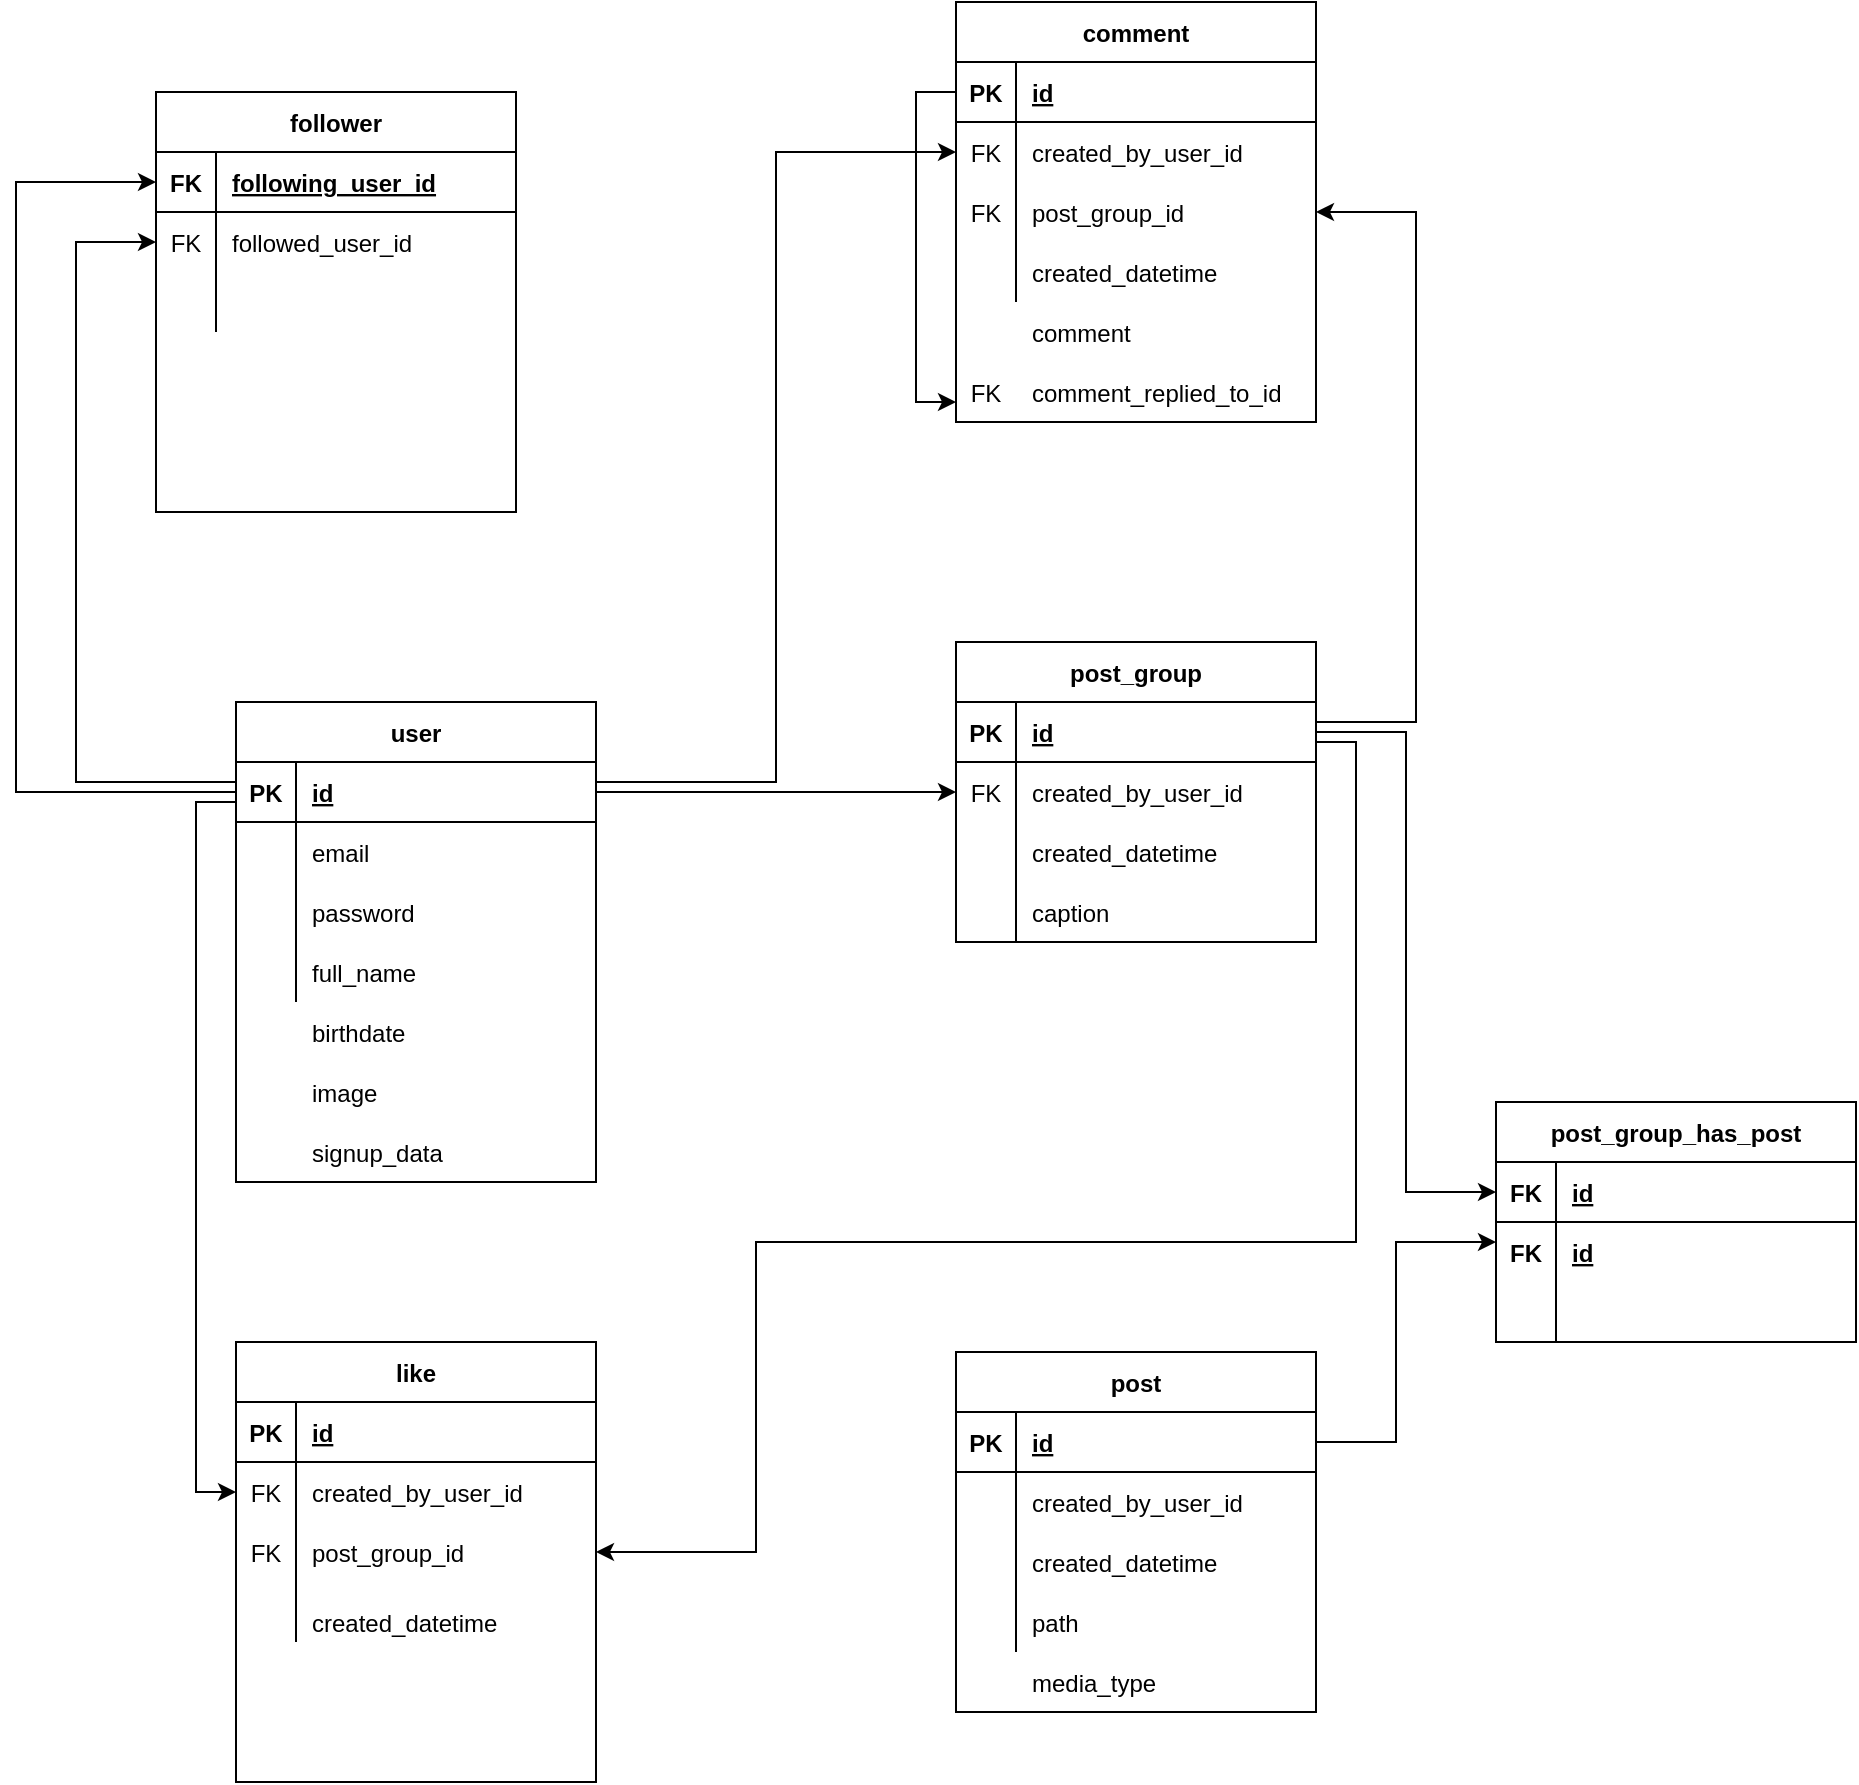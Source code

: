 <mxfile version="20.8.1" type="device"><diagram id="n9DE9smfEkgQzYJsBdhr" name="หน้า-1"><mxGraphModel dx="771" dy="1524" grid="1" gridSize="10" guides="1" tooltips="1" connect="1" arrows="1" fold="1" page="1" pageScale="1" pageWidth="827" pageHeight="1169" math="0" shadow="0"><root><mxCell id="0"/><mxCell id="1" parent="0"/><mxCell id="JcZZN16-O_PrBwROxKfJ-8" value="user" style="shape=table;startSize=30;container=1;collapsible=1;childLayout=tableLayout;fixedRows=1;rowLines=0;fontStyle=1;align=center;resizeLast=1;" vertex="1" parent="1"><mxGeometry x="340" y="310" width="180" height="240" as="geometry"/></mxCell><mxCell id="JcZZN16-O_PrBwROxKfJ-9" value="" style="shape=tableRow;horizontal=0;startSize=0;swimlaneHead=0;swimlaneBody=0;fillColor=none;collapsible=0;dropTarget=0;points=[[0,0.5],[1,0.5]];portConstraint=eastwest;top=0;left=0;right=0;bottom=1;" vertex="1" parent="JcZZN16-O_PrBwROxKfJ-8"><mxGeometry y="30" width="180" height="30" as="geometry"/></mxCell><mxCell id="JcZZN16-O_PrBwROxKfJ-10" value="PK" style="shape=partialRectangle;connectable=0;fillColor=none;top=0;left=0;bottom=0;right=0;fontStyle=1;overflow=hidden;" vertex="1" parent="JcZZN16-O_PrBwROxKfJ-9"><mxGeometry width="30" height="30" as="geometry"><mxRectangle width="30" height="30" as="alternateBounds"/></mxGeometry></mxCell><mxCell id="JcZZN16-O_PrBwROxKfJ-11" value="id" style="shape=partialRectangle;connectable=0;fillColor=none;top=0;left=0;bottom=0;right=0;align=left;spacingLeft=6;fontStyle=5;overflow=hidden;" vertex="1" parent="JcZZN16-O_PrBwROxKfJ-9"><mxGeometry x="30" width="150" height="30" as="geometry"><mxRectangle width="150" height="30" as="alternateBounds"/></mxGeometry></mxCell><mxCell id="JcZZN16-O_PrBwROxKfJ-18" value="" style="shape=tableRow;horizontal=0;startSize=0;swimlaneHead=0;swimlaneBody=0;fillColor=none;collapsible=0;dropTarget=0;points=[[0,0.5],[1,0.5]];portConstraint=eastwest;top=0;left=0;right=0;bottom=0;" vertex="1" parent="JcZZN16-O_PrBwROxKfJ-8"><mxGeometry y="60" width="180" height="30" as="geometry"/></mxCell><mxCell id="JcZZN16-O_PrBwROxKfJ-19" value="" style="shape=partialRectangle;connectable=0;fillColor=none;top=0;left=0;bottom=0;right=0;editable=1;overflow=hidden;" vertex="1" parent="JcZZN16-O_PrBwROxKfJ-18"><mxGeometry width="30" height="30" as="geometry"><mxRectangle width="30" height="30" as="alternateBounds"/></mxGeometry></mxCell><mxCell id="JcZZN16-O_PrBwROxKfJ-20" value="email" style="shape=partialRectangle;connectable=0;fillColor=none;top=0;left=0;bottom=0;right=0;align=left;spacingLeft=6;overflow=hidden;" vertex="1" parent="JcZZN16-O_PrBwROxKfJ-18"><mxGeometry x="30" width="150" height="30" as="geometry"><mxRectangle width="150" height="30" as="alternateBounds"/></mxGeometry></mxCell><mxCell id="JcZZN16-O_PrBwROxKfJ-12" value="" style="shape=tableRow;horizontal=0;startSize=0;swimlaneHead=0;swimlaneBody=0;fillColor=none;collapsible=0;dropTarget=0;points=[[0,0.5],[1,0.5]];portConstraint=eastwest;top=0;left=0;right=0;bottom=0;" vertex="1" parent="JcZZN16-O_PrBwROxKfJ-8"><mxGeometry y="90" width="180" height="30" as="geometry"/></mxCell><mxCell id="JcZZN16-O_PrBwROxKfJ-13" value="" style="shape=partialRectangle;connectable=0;fillColor=none;top=0;left=0;bottom=0;right=0;editable=1;overflow=hidden;" vertex="1" parent="JcZZN16-O_PrBwROxKfJ-12"><mxGeometry width="30" height="30" as="geometry"><mxRectangle width="30" height="30" as="alternateBounds"/></mxGeometry></mxCell><mxCell id="JcZZN16-O_PrBwROxKfJ-14" value="password" style="shape=partialRectangle;connectable=0;fillColor=none;top=0;left=0;bottom=0;right=0;align=left;spacingLeft=6;overflow=hidden;" vertex="1" parent="JcZZN16-O_PrBwROxKfJ-12"><mxGeometry x="30" width="150" height="30" as="geometry"><mxRectangle width="150" height="30" as="alternateBounds"/></mxGeometry></mxCell><mxCell id="JcZZN16-O_PrBwROxKfJ-15" value="" style="shape=tableRow;horizontal=0;startSize=0;swimlaneHead=0;swimlaneBody=0;fillColor=none;collapsible=0;dropTarget=0;points=[[0,0.5],[1,0.5]];portConstraint=eastwest;top=0;left=0;right=0;bottom=0;" vertex="1" parent="JcZZN16-O_PrBwROxKfJ-8"><mxGeometry y="120" width="180" height="30" as="geometry"/></mxCell><mxCell id="JcZZN16-O_PrBwROxKfJ-16" value="" style="shape=partialRectangle;connectable=0;fillColor=none;top=0;left=0;bottom=0;right=0;editable=1;overflow=hidden;" vertex="1" parent="JcZZN16-O_PrBwROxKfJ-15"><mxGeometry width="30" height="30" as="geometry"><mxRectangle width="30" height="30" as="alternateBounds"/></mxGeometry></mxCell><mxCell id="JcZZN16-O_PrBwROxKfJ-17" value="full_name" style="shape=partialRectangle;connectable=0;fillColor=none;top=0;left=0;bottom=0;right=0;align=left;spacingLeft=6;overflow=hidden;" vertex="1" parent="JcZZN16-O_PrBwROxKfJ-15"><mxGeometry x="30" width="150" height="30" as="geometry"><mxRectangle width="150" height="30" as="alternateBounds"/></mxGeometry></mxCell><mxCell id="JcZZN16-O_PrBwROxKfJ-25" value="post_group" style="shape=table;startSize=30;container=1;collapsible=1;childLayout=tableLayout;fixedRows=1;rowLines=0;fontStyle=1;align=center;resizeLast=1;" vertex="1" parent="1"><mxGeometry x="700" y="280" width="180" height="150" as="geometry"/></mxCell><mxCell id="JcZZN16-O_PrBwROxKfJ-26" value="" style="shape=tableRow;horizontal=0;startSize=0;swimlaneHead=0;swimlaneBody=0;fillColor=none;collapsible=0;dropTarget=0;points=[[0,0.5],[1,0.5]];portConstraint=eastwest;top=0;left=0;right=0;bottom=1;" vertex="1" parent="JcZZN16-O_PrBwROxKfJ-25"><mxGeometry y="30" width="180" height="30" as="geometry"/></mxCell><mxCell id="JcZZN16-O_PrBwROxKfJ-27" value="PK" style="shape=partialRectangle;connectable=0;fillColor=none;top=0;left=0;bottom=0;right=0;fontStyle=1;overflow=hidden;" vertex="1" parent="JcZZN16-O_PrBwROxKfJ-26"><mxGeometry width="30" height="30" as="geometry"><mxRectangle width="30" height="30" as="alternateBounds"/></mxGeometry></mxCell><mxCell id="JcZZN16-O_PrBwROxKfJ-28" value="id" style="shape=partialRectangle;connectable=0;fillColor=none;top=0;left=0;bottom=0;right=0;align=left;spacingLeft=6;fontStyle=5;overflow=hidden;" vertex="1" parent="JcZZN16-O_PrBwROxKfJ-26"><mxGeometry x="30" width="150" height="30" as="geometry"><mxRectangle width="150" height="30" as="alternateBounds"/></mxGeometry></mxCell><mxCell id="JcZZN16-O_PrBwROxKfJ-29" value="" style="shape=tableRow;horizontal=0;startSize=0;swimlaneHead=0;swimlaneBody=0;fillColor=none;collapsible=0;dropTarget=0;points=[[0,0.5],[1,0.5]];portConstraint=eastwest;top=0;left=0;right=0;bottom=0;" vertex="1" parent="JcZZN16-O_PrBwROxKfJ-25"><mxGeometry y="60" width="180" height="30" as="geometry"/></mxCell><mxCell id="JcZZN16-O_PrBwROxKfJ-30" value="FK" style="shape=partialRectangle;connectable=0;fillColor=none;top=0;left=0;bottom=0;right=0;editable=1;overflow=hidden;" vertex="1" parent="JcZZN16-O_PrBwROxKfJ-29"><mxGeometry width="30" height="30" as="geometry"><mxRectangle width="30" height="30" as="alternateBounds"/></mxGeometry></mxCell><mxCell id="JcZZN16-O_PrBwROxKfJ-31" value="created_by_user_id" style="shape=partialRectangle;connectable=0;fillColor=none;top=0;left=0;bottom=0;right=0;align=left;spacingLeft=6;overflow=hidden;" vertex="1" parent="JcZZN16-O_PrBwROxKfJ-29"><mxGeometry x="30" width="150" height="30" as="geometry"><mxRectangle width="150" height="30" as="alternateBounds"/></mxGeometry></mxCell><mxCell id="JcZZN16-O_PrBwROxKfJ-32" value="" style="shape=tableRow;horizontal=0;startSize=0;swimlaneHead=0;swimlaneBody=0;fillColor=none;collapsible=0;dropTarget=0;points=[[0,0.5],[1,0.5]];portConstraint=eastwest;top=0;left=0;right=0;bottom=0;" vertex="1" parent="JcZZN16-O_PrBwROxKfJ-25"><mxGeometry y="90" width="180" height="30" as="geometry"/></mxCell><mxCell id="JcZZN16-O_PrBwROxKfJ-33" value="" style="shape=partialRectangle;connectable=0;fillColor=none;top=0;left=0;bottom=0;right=0;editable=1;overflow=hidden;" vertex="1" parent="JcZZN16-O_PrBwROxKfJ-32"><mxGeometry width="30" height="30" as="geometry"><mxRectangle width="30" height="30" as="alternateBounds"/></mxGeometry></mxCell><mxCell id="JcZZN16-O_PrBwROxKfJ-34" value="created_datetime" style="shape=partialRectangle;connectable=0;fillColor=none;top=0;left=0;bottom=0;right=0;align=left;spacingLeft=6;overflow=hidden;" vertex="1" parent="JcZZN16-O_PrBwROxKfJ-32"><mxGeometry x="30" width="150" height="30" as="geometry"><mxRectangle width="150" height="30" as="alternateBounds"/></mxGeometry></mxCell><mxCell id="JcZZN16-O_PrBwROxKfJ-35" value="" style="shape=tableRow;horizontal=0;startSize=0;swimlaneHead=0;swimlaneBody=0;fillColor=none;collapsible=0;dropTarget=0;points=[[0,0.5],[1,0.5]];portConstraint=eastwest;top=0;left=0;right=0;bottom=0;" vertex="1" parent="JcZZN16-O_PrBwROxKfJ-25"><mxGeometry y="120" width="180" height="30" as="geometry"/></mxCell><mxCell id="JcZZN16-O_PrBwROxKfJ-36" value="" style="shape=partialRectangle;connectable=0;fillColor=none;top=0;left=0;bottom=0;right=0;editable=1;overflow=hidden;" vertex="1" parent="JcZZN16-O_PrBwROxKfJ-35"><mxGeometry width="30" height="30" as="geometry"><mxRectangle width="30" height="30" as="alternateBounds"/></mxGeometry></mxCell><mxCell id="JcZZN16-O_PrBwROxKfJ-37" value="caption" style="shape=partialRectangle;connectable=0;fillColor=none;top=0;left=0;bottom=0;right=0;align=left;spacingLeft=6;overflow=hidden;" vertex="1" parent="JcZZN16-O_PrBwROxKfJ-35"><mxGeometry x="30" width="150" height="30" as="geometry"><mxRectangle width="150" height="30" as="alternateBounds"/></mxGeometry></mxCell><mxCell id="JcZZN16-O_PrBwROxKfJ-40" value="birthdate" style="shape=partialRectangle;connectable=0;fillColor=none;top=0;left=0;bottom=0;right=0;align=left;spacingLeft=6;overflow=hidden;" vertex="1" parent="1"><mxGeometry x="370" y="460" width="150" height="30" as="geometry"><mxRectangle width="150" height="30" as="alternateBounds"/></mxGeometry></mxCell><mxCell id="JcZZN16-O_PrBwROxKfJ-41" value="image" style="shape=partialRectangle;connectable=0;fillColor=none;top=0;left=0;bottom=0;right=0;align=left;spacingLeft=6;overflow=hidden;" vertex="1" parent="1"><mxGeometry x="370" y="490" width="150" height="30" as="geometry"><mxRectangle width="150" height="30" as="alternateBounds"/></mxGeometry></mxCell><mxCell id="JcZZN16-O_PrBwROxKfJ-42" value="signup_data" style="shape=partialRectangle;connectable=0;fillColor=none;top=0;left=0;bottom=0;right=0;align=left;spacingLeft=6;overflow=hidden;" vertex="1" parent="1"><mxGeometry x="370" y="520" width="150" height="30" as="geometry"><mxRectangle width="150" height="30" as="alternateBounds"/></mxGeometry></mxCell><mxCell id="JcZZN16-O_PrBwROxKfJ-43" value="post" style="shape=table;startSize=30;container=1;collapsible=1;childLayout=tableLayout;fixedRows=1;rowLines=0;fontStyle=1;align=center;resizeLast=1;" vertex="1" parent="1"><mxGeometry x="700" y="635" width="180" height="180" as="geometry"/></mxCell><mxCell id="JcZZN16-O_PrBwROxKfJ-44" value="" style="shape=tableRow;horizontal=0;startSize=0;swimlaneHead=0;swimlaneBody=0;fillColor=none;collapsible=0;dropTarget=0;points=[[0,0.5],[1,0.5]];portConstraint=eastwest;top=0;left=0;right=0;bottom=1;" vertex="1" parent="JcZZN16-O_PrBwROxKfJ-43"><mxGeometry y="30" width="180" height="30" as="geometry"/></mxCell><mxCell id="JcZZN16-O_PrBwROxKfJ-45" value="PK" style="shape=partialRectangle;connectable=0;fillColor=none;top=0;left=0;bottom=0;right=0;fontStyle=1;overflow=hidden;" vertex="1" parent="JcZZN16-O_PrBwROxKfJ-44"><mxGeometry width="30" height="30" as="geometry"><mxRectangle width="30" height="30" as="alternateBounds"/></mxGeometry></mxCell><mxCell id="JcZZN16-O_PrBwROxKfJ-46" value="id" style="shape=partialRectangle;connectable=0;fillColor=none;top=0;left=0;bottom=0;right=0;align=left;spacingLeft=6;fontStyle=5;overflow=hidden;" vertex="1" parent="JcZZN16-O_PrBwROxKfJ-44"><mxGeometry x="30" width="150" height="30" as="geometry"><mxRectangle width="150" height="30" as="alternateBounds"/></mxGeometry></mxCell><mxCell id="JcZZN16-O_PrBwROxKfJ-47" value="" style="shape=tableRow;horizontal=0;startSize=0;swimlaneHead=0;swimlaneBody=0;fillColor=none;collapsible=0;dropTarget=0;points=[[0,0.5],[1,0.5]];portConstraint=eastwest;top=0;left=0;right=0;bottom=0;" vertex="1" parent="JcZZN16-O_PrBwROxKfJ-43"><mxGeometry y="60" width="180" height="30" as="geometry"/></mxCell><mxCell id="JcZZN16-O_PrBwROxKfJ-48" value="" style="shape=partialRectangle;connectable=0;fillColor=none;top=0;left=0;bottom=0;right=0;editable=1;overflow=hidden;" vertex="1" parent="JcZZN16-O_PrBwROxKfJ-47"><mxGeometry width="30" height="30" as="geometry"><mxRectangle width="30" height="30" as="alternateBounds"/></mxGeometry></mxCell><mxCell id="JcZZN16-O_PrBwROxKfJ-49" value="created_by_user_id" style="shape=partialRectangle;connectable=0;fillColor=none;top=0;left=0;bottom=0;right=0;align=left;spacingLeft=6;overflow=hidden;" vertex="1" parent="JcZZN16-O_PrBwROxKfJ-47"><mxGeometry x="30" width="150" height="30" as="geometry"><mxRectangle width="150" height="30" as="alternateBounds"/></mxGeometry></mxCell><mxCell id="JcZZN16-O_PrBwROxKfJ-50" value="" style="shape=tableRow;horizontal=0;startSize=0;swimlaneHead=0;swimlaneBody=0;fillColor=none;collapsible=0;dropTarget=0;points=[[0,0.5],[1,0.5]];portConstraint=eastwest;top=0;left=0;right=0;bottom=0;" vertex="1" parent="JcZZN16-O_PrBwROxKfJ-43"><mxGeometry y="90" width="180" height="30" as="geometry"/></mxCell><mxCell id="JcZZN16-O_PrBwROxKfJ-51" value="" style="shape=partialRectangle;connectable=0;fillColor=none;top=0;left=0;bottom=0;right=0;editable=1;overflow=hidden;" vertex="1" parent="JcZZN16-O_PrBwROxKfJ-50"><mxGeometry width="30" height="30" as="geometry"><mxRectangle width="30" height="30" as="alternateBounds"/></mxGeometry></mxCell><mxCell id="JcZZN16-O_PrBwROxKfJ-52" value="created_datetime" style="shape=partialRectangle;connectable=0;fillColor=none;top=0;left=0;bottom=0;right=0;align=left;spacingLeft=6;overflow=hidden;" vertex="1" parent="JcZZN16-O_PrBwROxKfJ-50"><mxGeometry x="30" width="150" height="30" as="geometry"><mxRectangle width="150" height="30" as="alternateBounds"/></mxGeometry></mxCell><mxCell id="JcZZN16-O_PrBwROxKfJ-53" value="" style="shape=tableRow;horizontal=0;startSize=0;swimlaneHead=0;swimlaneBody=0;fillColor=none;collapsible=0;dropTarget=0;points=[[0,0.5],[1,0.5]];portConstraint=eastwest;top=0;left=0;right=0;bottom=0;" vertex="1" parent="JcZZN16-O_PrBwROxKfJ-43"><mxGeometry y="120" width="180" height="30" as="geometry"/></mxCell><mxCell id="JcZZN16-O_PrBwROxKfJ-54" value="" style="shape=partialRectangle;connectable=0;fillColor=none;top=0;left=0;bottom=0;right=0;editable=1;overflow=hidden;" vertex="1" parent="JcZZN16-O_PrBwROxKfJ-53"><mxGeometry width="30" height="30" as="geometry"><mxRectangle width="30" height="30" as="alternateBounds"/></mxGeometry></mxCell><mxCell id="JcZZN16-O_PrBwROxKfJ-55" value="path" style="shape=partialRectangle;connectable=0;fillColor=none;top=0;left=0;bottom=0;right=0;align=left;spacingLeft=6;overflow=hidden;" vertex="1" parent="JcZZN16-O_PrBwROxKfJ-53"><mxGeometry x="30" width="150" height="30" as="geometry"><mxRectangle width="150" height="30" as="alternateBounds"/></mxGeometry></mxCell><mxCell id="JcZZN16-O_PrBwROxKfJ-57" value="media_type" style="shape=partialRectangle;connectable=0;fillColor=none;top=0;left=0;bottom=0;right=0;align=left;spacingLeft=6;overflow=hidden;" vertex="1" parent="1"><mxGeometry x="730" y="785" width="150" height="30" as="geometry"><mxRectangle width="150" height="30" as="alternateBounds"/></mxGeometry></mxCell><mxCell id="JcZZN16-O_PrBwROxKfJ-58" value="post_group_has_post" style="shape=table;startSize=30;container=1;collapsible=1;childLayout=tableLayout;fixedRows=1;rowLines=0;fontStyle=1;align=center;resizeLast=1;" vertex="1" parent="1"><mxGeometry x="970" y="510" width="180" height="120" as="geometry"/></mxCell><mxCell id="JcZZN16-O_PrBwROxKfJ-59" value="" style="shape=tableRow;horizontal=0;startSize=0;swimlaneHead=0;swimlaneBody=0;fillColor=none;collapsible=0;dropTarget=0;points=[[0,0.5],[1,0.5]];portConstraint=eastwest;top=0;left=0;right=0;bottom=1;" vertex="1" parent="JcZZN16-O_PrBwROxKfJ-58"><mxGeometry y="30" width="180" height="30" as="geometry"/></mxCell><mxCell id="JcZZN16-O_PrBwROxKfJ-60" value="FK" style="shape=partialRectangle;connectable=0;fillColor=none;top=0;left=0;bottom=0;right=0;fontStyle=1;overflow=hidden;" vertex="1" parent="JcZZN16-O_PrBwROxKfJ-59"><mxGeometry width="30" height="30" as="geometry"><mxRectangle width="30" height="30" as="alternateBounds"/></mxGeometry></mxCell><mxCell id="JcZZN16-O_PrBwROxKfJ-61" value="id" style="shape=partialRectangle;connectable=0;fillColor=none;top=0;left=0;bottom=0;right=0;align=left;spacingLeft=6;fontStyle=5;overflow=hidden;" vertex="1" parent="JcZZN16-O_PrBwROxKfJ-59"><mxGeometry x="30" width="150" height="30" as="geometry"><mxRectangle width="150" height="30" as="alternateBounds"/></mxGeometry></mxCell><mxCell id="JcZZN16-O_PrBwROxKfJ-65" value="" style="shape=tableRow;horizontal=0;startSize=0;swimlaneHead=0;swimlaneBody=0;fillColor=none;collapsible=0;dropTarget=0;points=[[0,0.5],[1,0.5]];portConstraint=eastwest;top=0;left=0;right=0;bottom=0;" vertex="1" parent="JcZZN16-O_PrBwROxKfJ-58"><mxGeometry y="60" width="180" height="30" as="geometry"/></mxCell><mxCell id="JcZZN16-O_PrBwROxKfJ-66" value="" style="shape=partialRectangle;connectable=0;fillColor=none;top=0;left=0;bottom=0;right=0;editable=1;overflow=hidden;" vertex="1" parent="JcZZN16-O_PrBwROxKfJ-65"><mxGeometry width="30" height="30" as="geometry"><mxRectangle width="30" height="30" as="alternateBounds"/></mxGeometry></mxCell><mxCell id="JcZZN16-O_PrBwROxKfJ-67" value="" style="shape=partialRectangle;connectable=0;fillColor=none;top=0;left=0;bottom=0;right=0;align=left;spacingLeft=6;overflow=hidden;" vertex="1" parent="JcZZN16-O_PrBwROxKfJ-65"><mxGeometry x="30" width="150" height="30" as="geometry"><mxRectangle width="150" height="30" as="alternateBounds"/></mxGeometry></mxCell><mxCell id="JcZZN16-O_PrBwROxKfJ-68" value="" style="shape=tableRow;horizontal=0;startSize=0;swimlaneHead=0;swimlaneBody=0;fillColor=none;collapsible=0;dropTarget=0;points=[[0,0.5],[1,0.5]];portConstraint=eastwest;top=0;left=0;right=0;bottom=0;" vertex="1" parent="JcZZN16-O_PrBwROxKfJ-58"><mxGeometry y="90" width="180" height="30" as="geometry"/></mxCell><mxCell id="JcZZN16-O_PrBwROxKfJ-69" value="" style="shape=partialRectangle;connectable=0;fillColor=none;top=0;left=0;bottom=0;right=0;editable=1;overflow=hidden;" vertex="1" parent="JcZZN16-O_PrBwROxKfJ-68"><mxGeometry width="30" height="30" as="geometry"><mxRectangle width="30" height="30" as="alternateBounds"/></mxGeometry></mxCell><mxCell id="JcZZN16-O_PrBwROxKfJ-70" value="" style="shape=partialRectangle;connectable=0;fillColor=none;top=0;left=0;bottom=0;right=0;align=left;spacingLeft=6;overflow=hidden;" vertex="1" parent="JcZZN16-O_PrBwROxKfJ-68"><mxGeometry x="30" width="150" height="30" as="geometry"><mxRectangle width="150" height="30" as="alternateBounds"/></mxGeometry></mxCell><mxCell id="JcZZN16-O_PrBwROxKfJ-71" value="id" style="shape=partialRectangle;connectable=0;fillColor=none;top=0;left=0;bottom=0;right=0;align=left;spacingLeft=6;fontStyle=5;overflow=hidden;" vertex="1" parent="1"><mxGeometry x="1000" y="570" width="150" height="30" as="geometry"><mxRectangle width="150" height="30" as="alternateBounds"/></mxGeometry></mxCell><mxCell id="JcZZN16-O_PrBwROxKfJ-72" value="FK" style="shape=partialRectangle;connectable=0;fillColor=none;top=0;left=0;bottom=0;right=0;fontStyle=1;overflow=hidden;" vertex="1" parent="1"><mxGeometry x="970" y="570" width="30" height="30" as="geometry"><mxRectangle width="30" height="30" as="alternateBounds"/></mxGeometry></mxCell><mxCell id="JcZZN16-O_PrBwROxKfJ-74" style="edgeStyle=orthogonalEdgeStyle;rounded=0;orthogonalLoop=1;jettySize=auto;html=1;exitX=1;exitY=0.5;exitDx=0;exitDy=0;entryX=0;entryY=0.5;entryDx=0;entryDy=0;" edge="1" parent="1" source="JcZZN16-O_PrBwROxKfJ-9" target="JcZZN16-O_PrBwROxKfJ-29"><mxGeometry relative="1" as="geometry"/></mxCell><mxCell id="JcZZN16-O_PrBwROxKfJ-75" style="edgeStyle=orthogonalEdgeStyle;rounded=0;orthogonalLoop=1;jettySize=auto;html=1;exitX=1;exitY=0.5;exitDx=0;exitDy=0;entryX=0;entryY=0.5;entryDx=0;entryDy=0;" edge="1" parent="1" source="JcZZN16-O_PrBwROxKfJ-26" target="JcZZN16-O_PrBwROxKfJ-59"><mxGeometry relative="1" as="geometry"/></mxCell><mxCell id="JcZZN16-O_PrBwROxKfJ-76" style="edgeStyle=orthogonalEdgeStyle;rounded=0;orthogonalLoop=1;jettySize=auto;html=1;exitX=1;exitY=0.5;exitDx=0;exitDy=0;" edge="1" parent="1" source="JcZZN16-O_PrBwROxKfJ-44"><mxGeometry relative="1" as="geometry"><mxPoint x="970.0" y="580" as="targetPoint"/><Array as="points"><mxPoint x="920" y="680"/><mxPoint x="920" y="580"/></Array></mxGeometry></mxCell><mxCell id="JcZZN16-O_PrBwROxKfJ-77" value="comment" style="shape=table;startSize=30;container=1;collapsible=1;childLayout=tableLayout;fixedRows=1;rowLines=0;fontStyle=1;align=center;resizeLast=1;" vertex="1" parent="1"><mxGeometry x="700" y="-40" width="180" height="210" as="geometry"/></mxCell><mxCell id="JcZZN16-O_PrBwROxKfJ-78" value="" style="shape=tableRow;horizontal=0;startSize=0;swimlaneHead=0;swimlaneBody=0;fillColor=none;collapsible=0;dropTarget=0;points=[[0,0.5],[1,0.5]];portConstraint=eastwest;top=0;left=0;right=0;bottom=1;" vertex="1" parent="JcZZN16-O_PrBwROxKfJ-77"><mxGeometry y="30" width="180" height="30" as="geometry"/></mxCell><mxCell id="JcZZN16-O_PrBwROxKfJ-79" value="PK" style="shape=partialRectangle;connectable=0;fillColor=none;top=0;left=0;bottom=0;right=0;fontStyle=1;overflow=hidden;" vertex="1" parent="JcZZN16-O_PrBwROxKfJ-78"><mxGeometry width="30" height="30" as="geometry"><mxRectangle width="30" height="30" as="alternateBounds"/></mxGeometry></mxCell><mxCell id="JcZZN16-O_PrBwROxKfJ-80" value="id" style="shape=partialRectangle;connectable=0;fillColor=none;top=0;left=0;bottom=0;right=0;align=left;spacingLeft=6;fontStyle=5;overflow=hidden;" vertex="1" parent="JcZZN16-O_PrBwROxKfJ-78"><mxGeometry x="30" width="150" height="30" as="geometry"><mxRectangle width="150" height="30" as="alternateBounds"/></mxGeometry></mxCell><mxCell id="JcZZN16-O_PrBwROxKfJ-81" value="" style="shape=tableRow;horizontal=0;startSize=0;swimlaneHead=0;swimlaneBody=0;fillColor=none;collapsible=0;dropTarget=0;points=[[0,0.5],[1,0.5]];portConstraint=eastwest;top=0;left=0;right=0;bottom=0;" vertex="1" parent="JcZZN16-O_PrBwROxKfJ-77"><mxGeometry y="60" width="180" height="30" as="geometry"/></mxCell><mxCell id="JcZZN16-O_PrBwROxKfJ-82" value="FK" style="shape=partialRectangle;connectable=0;fillColor=none;top=0;left=0;bottom=0;right=0;editable=1;overflow=hidden;" vertex="1" parent="JcZZN16-O_PrBwROxKfJ-81"><mxGeometry width="30" height="30" as="geometry"><mxRectangle width="30" height="30" as="alternateBounds"/></mxGeometry></mxCell><mxCell id="JcZZN16-O_PrBwROxKfJ-83" value="created_by_user_id" style="shape=partialRectangle;connectable=0;fillColor=none;top=0;left=0;bottom=0;right=0;align=left;spacingLeft=6;overflow=hidden;" vertex="1" parent="JcZZN16-O_PrBwROxKfJ-81"><mxGeometry x="30" width="150" height="30" as="geometry"><mxRectangle width="150" height="30" as="alternateBounds"/></mxGeometry></mxCell><mxCell id="JcZZN16-O_PrBwROxKfJ-84" value="" style="shape=tableRow;horizontal=0;startSize=0;swimlaneHead=0;swimlaneBody=0;fillColor=none;collapsible=0;dropTarget=0;points=[[0,0.5],[1,0.5]];portConstraint=eastwest;top=0;left=0;right=0;bottom=0;" vertex="1" parent="JcZZN16-O_PrBwROxKfJ-77"><mxGeometry y="90" width="180" height="30" as="geometry"/></mxCell><mxCell id="JcZZN16-O_PrBwROxKfJ-85" value="FK" style="shape=partialRectangle;connectable=0;fillColor=none;top=0;left=0;bottom=0;right=0;editable=1;overflow=hidden;" vertex="1" parent="JcZZN16-O_PrBwROxKfJ-84"><mxGeometry width="30" height="30" as="geometry"><mxRectangle width="30" height="30" as="alternateBounds"/></mxGeometry></mxCell><mxCell id="JcZZN16-O_PrBwROxKfJ-86" value="post_group_id" style="shape=partialRectangle;connectable=0;fillColor=none;top=0;left=0;bottom=0;right=0;align=left;spacingLeft=6;overflow=hidden;" vertex="1" parent="JcZZN16-O_PrBwROxKfJ-84"><mxGeometry x="30" width="150" height="30" as="geometry"><mxRectangle width="150" height="30" as="alternateBounds"/></mxGeometry></mxCell><mxCell id="JcZZN16-O_PrBwROxKfJ-87" value="" style="shape=tableRow;horizontal=0;startSize=0;swimlaneHead=0;swimlaneBody=0;fillColor=none;collapsible=0;dropTarget=0;points=[[0,0.5],[1,0.5]];portConstraint=eastwest;top=0;left=0;right=0;bottom=0;" vertex="1" parent="JcZZN16-O_PrBwROxKfJ-77"><mxGeometry y="120" width="180" height="30" as="geometry"/></mxCell><mxCell id="JcZZN16-O_PrBwROxKfJ-88" value="" style="shape=partialRectangle;connectable=0;fillColor=none;top=0;left=0;bottom=0;right=0;editable=1;overflow=hidden;" vertex="1" parent="JcZZN16-O_PrBwROxKfJ-87"><mxGeometry width="30" height="30" as="geometry"><mxRectangle width="30" height="30" as="alternateBounds"/></mxGeometry></mxCell><mxCell id="JcZZN16-O_PrBwROxKfJ-89" value="created_datetime" style="shape=partialRectangle;connectable=0;fillColor=none;top=0;left=0;bottom=0;right=0;align=left;spacingLeft=6;overflow=hidden;" vertex="1" parent="JcZZN16-O_PrBwROxKfJ-87"><mxGeometry x="30" width="150" height="30" as="geometry"><mxRectangle width="150" height="30" as="alternateBounds"/></mxGeometry></mxCell><mxCell id="JcZZN16-O_PrBwROxKfJ-93" value="comment" style="shape=partialRectangle;connectable=0;fillColor=none;top=0;left=0;bottom=0;right=0;align=left;spacingLeft=6;overflow=hidden;" vertex="1" parent="1"><mxGeometry x="730" y="110" width="150" height="30" as="geometry"><mxRectangle width="150" height="30" as="alternateBounds"/></mxGeometry></mxCell><mxCell id="JcZZN16-O_PrBwROxKfJ-94" value="comment_replied_to_id" style="shape=partialRectangle;connectable=0;fillColor=none;top=0;left=0;bottom=0;right=0;align=left;spacingLeft=6;overflow=hidden;" vertex="1" parent="1"><mxGeometry x="730" y="140" width="150" height="30" as="geometry"><mxRectangle width="150" height="30" as="alternateBounds"/></mxGeometry></mxCell><mxCell id="JcZZN16-O_PrBwROxKfJ-95" style="edgeStyle=orthogonalEdgeStyle;rounded=0;orthogonalLoop=1;jettySize=auto;html=1;exitX=1;exitY=0.5;exitDx=0;exitDy=0;entryX=0;entryY=0.5;entryDx=0;entryDy=0;" edge="1" parent="1" source="JcZZN16-O_PrBwROxKfJ-9" target="JcZZN16-O_PrBwROxKfJ-81"><mxGeometry relative="1" as="geometry"><Array as="points"><mxPoint x="520" y="350"/><mxPoint x="610" y="350"/><mxPoint x="610" y="35"/></Array></mxGeometry></mxCell><mxCell id="JcZZN16-O_PrBwROxKfJ-98" style="edgeStyle=orthogonalEdgeStyle;rounded=0;orthogonalLoop=1;jettySize=auto;html=1;exitX=1;exitY=0.5;exitDx=0;exitDy=0;entryX=1;entryY=0.5;entryDx=0;entryDy=0;" edge="1" parent="1" source="JcZZN16-O_PrBwROxKfJ-26" target="JcZZN16-O_PrBwROxKfJ-84"><mxGeometry relative="1" as="geometry"><Array as="points"><mxPoint x="880" y="320"/><mxPoint x="930" y="320"/><mxPoint x="930" y="65"/></Array></mxGeometry></mxCell><mxCell id="JcZZN16-O_PrBwROxKfJ-99" style="edgeStyle=orthogonalEdgeStyle;rounded=0;orthogonalLoop=1;jettySize=auto;html=1;exitX=0;exitY=0.5;exitDx=0;exitDy=0;" edge="1" parent="1" source="JcZZN16-O_PrBwROxKfJ-78"><mxGeometry relative="1" as="geometry"><mxPoint x="700" y="160" as="targetPoint"/><Array as="points"><mxPoint x="680" y="5"/><mxPoint x="680" y="160"/></Array></mxGeometry></mxCell><mxCell id="JcZZN16-O_PrBwROxKfJ-100" value="FK" style="shape=partialRectangle;connectable=0;fillColor=none;top=0;left=0;bottom=0;right=0;editable=1;overflow=hidden;" vertex="1" parent="1"><mxGeometry x="700" y="140" width="30" height="30" as="geometry"><mxRectangle width="30" height="30" as="alternateBounds"/></mxGeometry></mxCell><mxCell id="JcZZN16-O_PrBwROxKfJ-101" value="follower" style="shape=table;startSize=30;container=1;collapsible=1;childLayout=tableLayout;fixedRows=1;rowLines=0;fontStyle=1;align=center;resizeLast=1;" vertex="1" parent="1"><mxGeometry x="300" y="5" width="180" height="210" as="geometry"/></mxCell><mxCell id="JcZZN16-O_PrBwROxKfJ-102" value="" style="shape=tableRow;horizontal=0;startSize=0;swimlaneHead=0;swimlaneBody=0;fillColor=none;collapsible=0;dropTarget=0;points=[[0,0.5],[1,0.5]];portConstraint=eastwest;top=0;left=0;right=0;bottom=1;" vertex="1" parent="JcZZN16-O_PrBwROxKfJ-101"><mxGeometry y="30" width="180" height="30" as="geometry"/></mxCell><mxCell id="JcZZN16-O_PrBwROxKfJ-103" value="FK" style="shape=partialRectangle;connectable=0;fillColor=none;top=0;left=0;bottom=0;right=0;fontStyle=1;overflow=hidden;" vertex="1" parent="JcZZN16-O_PrBwROxKfJ-102"><mxGeometry width="30" height="30" as="geometry"><mxRectangle width="30" height="30" as="alternateBounds"/></mxGeometry></mxCell><mxCell id="JcZZN16-O_PrBwROxKfJ-104" value="following_user_id" style="shape=partialRectangle;connectable=0;fillColor=none;top=0;left=0;bottom=0;right=0;align=left;spacingLeft=6;fontStyle=5;overflow=hidden;" vertex="1" parent="JcZZN16-O_PrBwROxKfJ-102"><mxGeometry x="30" width="150" height="30" as="geometry"><mxRectangle width="150" height="30" as="alternateBounds"/></mxGeometry></mxCell><mxCell id="JcZZN16-O_PrBwROxKfJ-108" value="" style="shape=tableRow;horizontal=0;startSize=0;swimlaneHead=0;swimlaneBody=0;fillColor=none;collapsible=0;dropTarget=0;points=[[0,0.5],[1,0.5]];portConstraint=eastwest;top=0;left=0;right=0;bottom=0;" vertex="1" parent="JcZZN16-O_PrBwROxKfJ-101"><mxGeometry y="60" width="180" height="30" as="geometry"/></mxCell><mxCell id="JcZZN16-O_PrBwROxKfJ-109" value="FK" style="shape=partialRectangle;connectable=0;fillColor=none;top=0;left=0;bottom=0;right=0;editable=1;overflow=hidden;" vertex="1" parent="JcZZN16-O_PrBwROxKfJ-108"><mxGeometry width="30" height="30" as="geometry"><mxRectangle width="30" height="30" as="alternateBounds"/></mxGeometry></mxCell><mxCell id="JcZZN16-O_PrBwROxKfJ-110" value="followed_user_id" style="shape=partialRectangle;connectable=0;fillColor=none;top=0;left=0;bottom=0;right=0;align=left;spacingLeft=6;overflow=hidden;" vertex="1" parent="JcZZN16-O_PrBwROxKfJ-108"><mxGeometry x="30" width="150" height="30" as="geometry"><mxRectangle width="150" height="30" as="alternateBounds"/></mxGeometry></mxCell><mxCell id="JcZZN16-O_PrBwROxKfJ-111" value="" style="shape=tableRow;horizontal=0;startSize=0;swimlaneHead=0;swimlaneBody=0;fillColor=none;collapsible=0;dropTarget=0;points=[[0,0.5],[1,0.5]];portConstraint=eastwest;top=0;left=0;right=0;bottom=0;" vertex="1" parent="JcZZN16-O_PrBwROxKfJ-101"><mxGeometry y="90" width="180" height="30" as="geometry"/></mxCell><mxCell id="JcZZN16-O_PrBwROxKfJ-112" value="" style="shape=partialRectangle;connectable=0;fillColor=none;top=0;left=0;bottom=0;right=0;editable=1;overflow=hidden;" vertex="1" parent="JcZZN16-O_PrBwROxKfJ-111"><mxGeometry width="30" height="30" as="geometry"><mxRectangle width="30" height="30" as="alternateBounds"/></mxGeometry></mxCell><mxCell id="JcZZN16-O_PrBwROxKfJ-113" value="" style="shape=partialRectangle;connectable=0;fillColor=none;top=0;left=0;bottom=0;right=0;align=left;spacingLeft=6;overflow=hidden;" vertex="1" parent="JcZZN16-O_PrBwROxKfJ-111"><mxGeometry x="30" width="150" height="30" as="geometry"><mxRectangle width="150" height="30" as="alternateBounds"/></mxGeometry></mxCell><mxCell id="JcZZN16-O_PrBwROxKfJ-117" style="edgeStyle=orthogonalEdgeStyle;rounded=0;orthogonalLoop=1;jettySize=auto;html=1;exitX=0;exitY=0.5;exitDx=0;exitDy=0;entryX=0;entryY=0.5;entryDx=0;entryDy=0;" edge="1" parent="1" source="JcZZN16-O_PrBwROxKfJ-9" target="JcZZN16-O_PrBwROxKfJ-102"><mxGeometry relative="1" as="geometry"><Array as="points"><mxPoint x="230" y="355"/><mxPoint x="230" y="50"/></Array></mxGeometry></mxCell><mxCell id="JcZZN16-O_PrBwROxKfJ-118" style="edgeStyle=orthogonalEdgeStyle;rounded=0;orthogonalLoop=1;jettySize=auto;html=1;exitX=0;exitY=0.5;exitDx=0;exitDy=0;entryX=0;entryY=0.5;entryDx=0;entryDy=0;" edge="1" parent="1" source="JcZZN16-O_PrBwROxKfJ-9" target="JcZZN16-O_PrBwROxKfJ-108"><mxGeometry relative="1" as="geometry"><Array as="points"><mxPoint x="340" y="350"/><mxPoint x="260" y="350"/><mxPoint x="260" y="80"/></Array></mxGeometry></mxCell><mxCell id="JcZZN16-O_PrBwROxKfJ-132" value="like" style="shape=table;startSize=30;container=1;collapsible=1;childLayout=tableLayout;fixedRows=1;rowLines=0;fontStyle=1;align=center;resizeLast=1;" vertex="1" parent="1"><mxGeometry x="340" y="630" width="180" height="220" as="geometry"/></mxCell><mxCell id="JcZZN16-O_PrBwROxKfJ-133" value="" style="shape=tableRow;horizontal=0;startSize=0;swimlaneHead=0;swimlaneBody=0;fillColor=none;collapsible=0;dropTarget=0;points=[[0,0.5],[1,0.5]];portConstraint=eastwest;top=0;left=0;right=0;bottom=1;" vertex="1" parent="JcZZN16-O_PrBwROxKfJ-132"><mxGeometry y="30" width="180" height="30" as="geometry"/></mxCell><mxCell id="JcZZN16-O_PrBwROxKfJ-134" value="PK" style="shape=partialRectangle;connectable=0;fillColor=none;top=0;left=0;bottom=0;right=0;fontStyle=1;overflow=hidden;" vertex="1" parent="JcZZN16-O_PrBwROxKfJ-133"><mxGeometry width="30" height="30" as="geometry"><mxRectangle width="30" height="30" as="alternateBounds"/></mxGeometry></mxCell><mxCell id="JcZZN16-O_PrBwROxKfJ-135" value="id" style="shape=partialRectangle;connectable=0;fillColor=none;top=0;left=0;bottom=0;right=0;align=left;spacingLeft=6;fontStyle=5;overflow=hidden;" vertex="1" parent="JcZZN16-O_PrBwROxKfJ-133"><mxGeometry x="30" width="150" height="30" as="geometry"><mxRectangle width="150" height="30" as="alternateBounds"/></mxGeometry></mxCell><mxCell id="JcZZN16-O_PrBwROxKfJ-136" value="" style="shape=tableRow;horizontal=0;startSize=0;swimlaneHead=0;swimlaneBody=0;fillColor=none;collapsible=0;dropTarget=0;points=[[0,0.5],[1,0.5]];portConstraint=eastwest;top=0;left=0;right=0;bottom=0;" vertex="1" parent="JcZZN16-O_PrBwROxKfJ-132"><mxGeometry y="60" width="180" height="30" as="geometry"/></mxCell><mxCell id="JcZZN16-O_PrBwROxKfJ-137" value="FK" style="shape=partialRectangle;connectable=0;fillColor=none;top=0;left=0;bottom=0;right=0;editable=1;overflow=hidden;" vertex="1" parent="JcZZN16-O_PrBwROxKfJ-136"><mxGeometry width="30" height="30" as="geometry"><mxRectangle width="30" height="30" as="alternateBounds"/></mxGeometry></mxCell><mxCell id="JcZZN16-O_PrBwROxKfJ-138" value="created_by_user_id" style="shape=partialRectangle;connectable=0;fillColor=none;top=0;left=0;bottom=0;right=0;align=left;spacingLeft=6;overflow=hidden;" vertex="1" parent="JcZZN16-O_PrBwROxKfJ-136"><mxGeometry x="30" width="150" height="30" as="geometry"><mxRectangle width="150" height="30" as="alternateBounds"/></mxGeometry></mxCell><mxCell id="JcZZN16-O_PrBwROxKfJ-139" value="" style="shape=tableRow;horizontal=0;startSize=0;swimlaneHead=0;swimlaneBody=0;fillColor=none;collapsible=0;dropTarget=0;points=[[0,0.5],[1,0.5]];portConstraint=eastwest;top=0;left=0;right=0;bottom=0;" vertex="1" parent="JcZZN16-O_PrBwROxKfJ-132"><mxGeometry y="90" width="180" height="30" as="geometry"/></mxCell><mxCell id="JcZZN16-O_PrBwROxKfJ-140" value="FK" style="shape=partialRectangle;connectable=0;fillColor=none;top=0;left=0;bottom=0;right=0;editable=1;overflow=hidden;" vertex="1" parent="JcZZN16-O_PrBwROxKfJ-139"><mxGeometry width="30" height="30" as="geometry"><mxRectangle width="30" height="30" as="alternateBounds"/></mxGeometry></mxCell><mxCell id="JcZZN16-O_PrBwROxKfJ-141" value="post_group_id" style="shape=partialRectangle;connectable=0;fillColor=none;top=0;left=0;bottom=0;right=0;align=left;spacingLeft=6;overflow=hidden;" vertex="1" parent="JcZZN16-O_PrBwROxKfJ-139"><mxGeometry x="30" width="150" height="30" as="geometry"><mxRectangle width="150" height="30" as="alternateBounds"/></mxGeometry></mxCell><mxCell id="JcZZN16-O_PrBwROxKfJ-142" value="" style="shape=tableRow;horizontal=0;startSize=0;swimlaneHead=0;swimlaneBody=0;fillColor=none;collapsible=0;dropTarget=0;points=[[0,0.5],[1,0.5]];portConstraint=eastwest;top=0;left=0;right=0;bottom=0;" vertex="1" parent="JcZZN16-O_PrBwROxKfJ-132"><mxGeometry y="120" width="180" height="30" as="geometry"/></mxCell><mxCell id="JcZZN16-O_PrBwROxKfJ-143" value="" style="shape=partialRectangle;connectable=0;fillColor=none;top=0;left=0;bottom=0;right=0;editable=1;overflow=hidden;" vertex="1" parent="JcZZN16-O_PrBwROxKfJ-142"><mxGeometry width="30" height="30" as="geometry"><mxRectangle width="30" height="30" as="alternateBounds"/></mxGeometry></mxCell><mxCell id="JcZZN16-O_PrBwROxKfJ-144" value="" style="shape=partialRectangle;connectable=0;fillColor=none;top=0;left=0;bottom=0;right=0;align=left;spacingLeft=6;overflow=hidden;" vertex="1" parent="JcZZN16-O_PrBwROxKfJ-142"><mxGeometry x="30" width="150" height="30" as="geometry"><mxRectangle width="150" height="30" as="alternateBounds"/></mxGeometry></mxCell><mxCell id="JcZZN16-O_PrBwROxKfJ-145" value="created_datetime" style="shape=partialRectangle;connectable=0;fillColor=none;top=0;left=0;bottom=0;right=0;align=left;spacingLeft=6;overflow=hidden;" vertex="1" parent="1"><mxGeometry x="370" y="755" width="150" height="30" as="geometry"><mxRectangle width="150" height="30" as="alternateBounds"/></mxGeometry></mxCell><mxCell id="JcZZN16-O_PrBwROxKfJ-146" style="edgeStyle=orthogonalEdgeStyle;rounded=0;orthogonalLoop=1;jettySize=auto;html=1;exitX=1;exitY=0.5;exitDx=0;exitDy=0;entryX=1;entryY=0.5;entryDx=0;entryDy=0;" edge="1" parent="1" source="JcZZN16-O_PrBwROxKfJ-26" target="JcZZN16-O_PrBwROxKfJ-139"><mxGeometry relative="1" as="geometry"><mxPoint x="530" y="730" as="targetPoint"/><Array as="points"><mxPoint x="880" y="330"/><mxPoint x="900" y="330"/><mxPoint x="900" y="580"/><mxPoint x="600" y="580"/><mxPoint x="600" y="735"/></Array></mxGeometry></mxCell><mxCell id="JcZZN16-O_PrBwROxKfJ-147" style="edgeStyle=orthogonalEdgeStyle;rounded=0;orthogonalLoop=1;jettySize=auto;html=1;exitX=0;exitY=0.5;exitDx=0;exitDy=0;entryX=0;entryY=0.5;entryDx=0;entryDy=0;" edge="1" parent="1" source="JcZZN16-O_PrBwROxKfJ-9" target="JcZZN16-O_PrBwROxKfJ-136"><mxGeometry relative="1" as="geometry"><Array as="points"><mxPoint x="340" y="360"/><mxPoint x="320" y="360"/><mxPoint x="320" y="705"/></Array></mxGeometry></mxCell></root></mxGraphModel></diagram></mxfile>